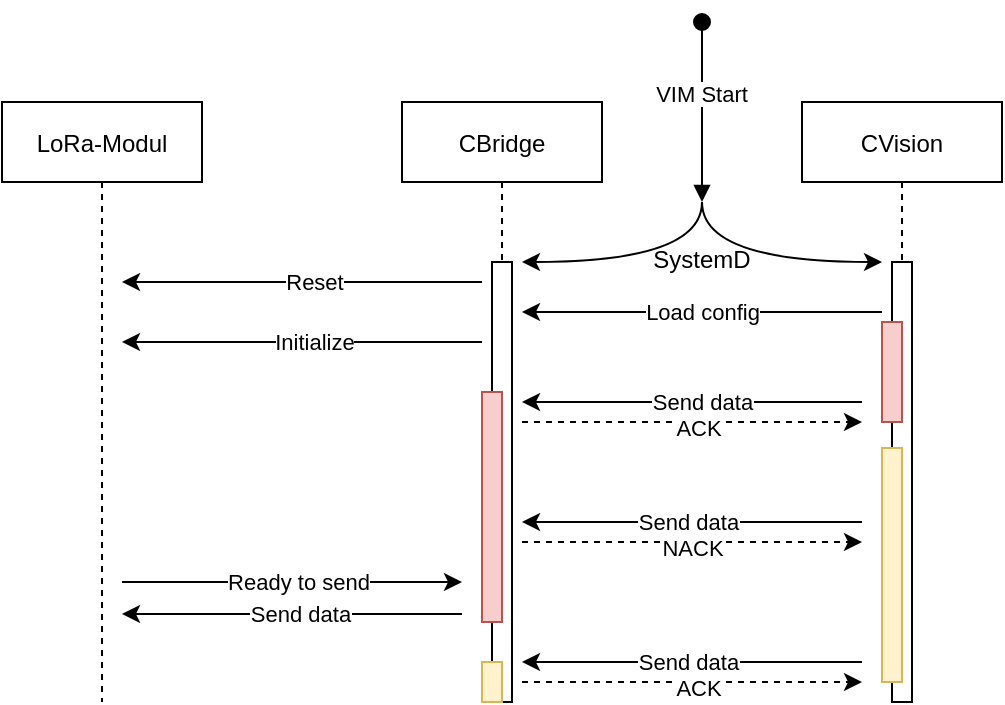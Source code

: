 <mxfile version="16.5.1" type="device"><diagram id="kgpKYQtTHZ0yAKxKKP6v" name="CBridge"><mxGraphModel dx="668" dy="398" grid="1" gridSize="10" guides="1" tooltips="1" connect="1" arrows="1" fold="1" page="1" pageScale="1" pageWidth="827" pageHeight="1169" math="0" shadow="0"><root><mxCell id="0"/><mxCell id="1" parent="0"/><mxCell id="3nuBFxr9cyL0pnOWT2aG-1" value="LoRa-Modul" style="shape=umlLifeline;perimeter=lifelinePerimeter;container=1;collapsible=0;recursiveResize=0;rounded=0;shadow=0;strokeWidth=1;" parent="1" vertex="1"><mxGeometry x="120" y="80" width="100" height="300" as="geometry"/></mxCell><mxCell id="3nuBFxr9cyL0pnOWT2aG-5" value="CBridge" style="shape=umlLifeline;perimeter=lifelinePerimeter;container=1;collapsible=0;recursiveResize=0;rounded=0;shadow=0;strokeWidth=1;" parent="1" vertex="1"><mxGeometry x="320" y="80" width="100" height="300" as="geometry"/></mxCell><mxCell id="3nuBFxr9cyL0pnOWT2aG-6" value="" style="points=[];perimeter=orthogonalPerimeter;rounded=0;shadow=0;strokeWidth=1;" parent="3nuBFxr9cyL0pnOWT2aG-5" vertex="1"><mxGeometry x="45" y="80" width="10" height="220" as="geometry"/></mxCell><mxCell id="QA-j5q51iYKur06Bvhus-22" value="" style="rounded=0;whiteSpace=wrap;html=1;labelBorderColor=none;strokeColor=#b85450;fillColor=#f8cecc;" vertex="1" parent="3nuBFxr9cyL0pnOWT2aG-5"><mxGeometry x="40" y="145" width="10" height="115" as="geometry"/></mxCell><mxCell id="QA-j5q51iYKur06Bvhus-25" value="" style="endArrow=classic;html=1;rounded=0;" edge="1" parent="3nuBFxr9cyL0pnOWT2aG-5"><mxGeometry width="50" height="50" relative="1" as="geometry"><mxPoint x="-140" y="240" as="sourcePoint"/><mxPoint x="30" y="240" as="targetPoint"/></mxGeometry></mxCell><mxCell id="QA-j5q51iYKur06Bvhus-26" value="Ready to send" style="edgeLabel;html=1;align=center;verticalAlign=middle;resizable=0;points=[];" vertex="1" connectable="0" parent="QA-j5q51iYKur06Bvhus-25"><mxGeometry x="0.149" relative="1" as="geometry"><mxPoint x="-10" as="offset"/></mxGeometry></mxCell><mxCell id="QA-j5q51iYKur06Bvhus-38" value="" style="endArrow=classic;html=1;rounded=0;" edge="1" parent="3nuBFxr9cyL0pnOWT2aG-5"><mxGeometry width="50" height="50" relative="1" as="geometry"><mxPoint x="230" y="280" as="sourcePoint"/><mxPoint x="60" y="280" as="targetPoint"/></mxGeometry></mxCell><mxCell id="QA-j5q51iYKur06Bvhus-39" value="Send data" style="edgeLabel;html=1;align=center;verticalAlign=middle;resizable=0;points=[];" vertex="1" connectable="0" parent="QA-j5q51iYKur06Bvhus-38"><mxGeometry x="-0.33" relative="1" as="geometry"><mxPoint x="-30" as="offset"/></mxGeometry></mxCell><mxCell id="QA-j5q51iYKur06Bvhus-1" value="CVision" style="shape=umlLifeline;perimeter=lifelinePerimeter;container=1;collapsible=0;recursiveResize=0;rounded=0;shadow=0;strokeWidth=1;" vertex="1" parent="1"><mxGeometry x="520" y="80" width="100" height="300" as="geometry"/></mxCell><mxCell id="QA-j5q51iYKur06Bvhus-13" value="" style="rounded=0;whiteSpace=wrap;html=1;" vertex="1" parent="QA-j5q51iYKur06Bvhus-1"><mxGeometry x="45" y="80" width="10" height="220" as="geometry"/></mxCell><mxCell id="QA-j5q51iYKur06Bvhus-19" value="" style="endArrow=classic;html=1;rounded=0;" edge="1" parent="QA-j5q51iYKur06Bvhus-1"><mxGeometry width="50" height="50" relative="1" as="geometry"><mxPoint x="30" y="150" as="sourcePoint"/><mxPoint x="-140" y="150" as="targetPoint"/></mxGeometry></mxCell><mxCell id="QA-j5q51iYKur06Bvhus-20" value="Send data" style="edgeLabel;html=1;align=center;verticalAlign=middle;resizable=0;points=[];" vertex="1" connectable="0" parent="QA-j5q51iYKur06Bvhus-19"><mxGeometry x="-0.33" relative="1" as="geometry"><mxPoint x="-23" as="offset"/></mxGeometry></mxCell><mxCell id="QA-j5q51iYKur06Bvhus-37" value="" style="rounded=0;whiteSpace=wrap;html=1;labelBorderColor=none;strokeColor=#d6b656;fillColor=#fff2cc;" vertex="1" parent="QA-j5q51iYKur06Bvhus-1"><mxGeometry x="40" y="173" width="10" height="117" as="geometry"/></mxCell><mxCell id="QA-j5q51iYKur06Bvhus-3" value="VIM Start" style="verticalAlign=bottom;startArrow=oval;endArrow=block;startSize=8;shadow=0;strokeWidth=1;" edge="1" parent="1"><mxGeometry relative="1" as="geometry"><mxPoint x="470" y="40" as="sourcePoint"/><mxPoint x="470" y="130" as="targetPoint"/></mxGeometry></mxCell><mxCell id="QA-j5q51iYKur06Bvhus-8" value="" style="curved=1;endArrow=classic;html=1;rounded=0;" edge="1" parent="1"><mxGeometry width="50" height="50" relative="1" as="geometry"><mxPoint x="470" y="130" as="sourcePoint"/><mxPoint x="380" y="160" as="targetPoint"/><Array as="points"><mxPoint x="470" y="160"/></Array></mxGeometry></mxCell><mxCell id="QA-j5q51iYKur06Bvhus-9" value="" style="curved=1;endArrow=classic;html=1;rounded=0;" edge="1" parent="1"><mxGeometry width="50" height="50" relative="1" as="geometry"><mxPoint x="470" y="130" as="sourcePoint"/><mxPoint x="560" y="160" as="targetPoint"/><Array as="points"><mxPoint x="470" y="160"/></Array></mxGeometry></mxCell><mxCell id="QA-j5q51iYKur06Bvhus-10" value="SystemD" style="text;html=1;align=center;verticalAlign=middle;whiteSpace=wrap;rounded=0;fillColor=none;strokeColor=none;" vertex="1" parent="1"><mxGeometry x="440" y="151" width="60" height="15" as="geometry"/></mxCell><mxCell id="QA-j5q51iYKur06Bvhus-11" value="" style="endArrow=classic;html=1;rounded=0;" edge="1" parent="1"><mxGeometry width="50" height="50" relative="1" as="geometry"><mxPoint x="360" y="170" as="sourcePoint"/><mxPoint x="180" y="170" as="targetPoint"/></mxGeometry></mxCell><mxCell id="QA-j5q51iYKur06Bvhus-12" value="Reset" style="edgeLabel;html=1;align=center;verticalAlign=middle;resizable=0;points=[];labelBorderColor=none;" vertex="1" connectable="0" parent="QA-j5q51iYKur06Bvhus-11"><mxGeometry x="0.619" y="2" relative="1" as="geometry"><mxPoint x="61" y="-2" as="offset"/></mxGeometry></mxCell><mxCell id="QA-j5q51iYKur06Bvhus-14" value="" style="endArrow=classic;html=1;rounded=0;" edge="1" parent="1"><mxGeometry width="50" height="50" relative="1" as="geometry"><mxPoint x="560" y="185" as="sourcePoint"/><mxPoint x="380" y="185" as="targetPoint"/></mxGeometry></mxCell><mxCell id="QA-j5q51iYKur06Bvhus-15" value="Load config" style="edgeLabel;html=1;align=center;verticalAlign=middle;resizable=0;points=[];" vertex="1" connectable="0" parent="QA-j5q51iYKur06Bvhus-14"><mxGeometry x="-0.33" relative="1" as="geometry"><mxPoint x="-30" as="offset"/></mxGeometry></mxCell><mxCell id="QA-j5q51iYKur06Bvhus-16" value="" style="endArrow=classic;html=1;rounded=0;" edge="1" parent="1"><mxGeometry width="50" height="50" relative="1" as="geometry"><mxPoint x="360" y="200" as="sourcePoint"/><mxPoint x="180" y="200" as="targetPoint"/></mxGeometry></mxCell><mxCell id="QA-j5q51iYKur06Bvhus-17" value="Initialize" style="edgeLabel;html=1;align=center;verticalAlign=middle;resizable=0;points=[];labelBorderColor=none;" vertex="1" connectable="0" parent="QA-j5q51iYKur06Bvhus-16"><mxGeometry x="0.619" y="2" relative="1" as="geometry"><mxPoint x="61" y="-2" as="offset"/></mxGeometry></mxCell><mxCell id="QA-j5q51iYKur06Bvhus-29" value="" style="rounded=0;whiteSpace=wrap;html=1;labelBorderColor=none;strokeColor=#b85450;fillColor=#f8cecc;" vertex="1" parent="1"><mxGeometry x="560" y="190" width="10" height="50" as="geometry"/></mxCell><mxCell id="QA-j5q51iYKur06Bvhus-31" value="" style="endArrow=classic;html=1;rounded=0;dashed=1;" edge="1" parent="1"><mxGeometry width="50" height="50" relative="1" as="geometry"><mxPoint x="380" y="240" as="sourcePoint"/><mxPoint x="550" y="240" as="targetPoint"/></mxGeometry></mxCell><mxCell id="QA-j5q51iYKur06Bvhus-32" value="ACK" style="edgeLabel;html=1;align=center;verticalAlign=middle;resizable=0;points=[];" vertex="1" connectable="0" parent="QA-j5q51iYKur06Bvhus-31"><mxGeometry x="0.133" relative="1" as="geometry"><mxPoint x="-9" y="3" as="offset"/></mxGeometry></mxCell><mxCell id="QA-j5q51iYKur06Bvhus-27" value="" style="endArrow=classic;html=1;rounded=0;" edge="1" parent="1"><mxGeometry width="50" height="50" relative="1" as="geometry"><mxPoint x="550" y="290" as="sourcePoint"/><mxPoint x="380" y="290" as="targetPoint"/></mxGeometry></mxCell><mxCell id="QA-j5q51iYKur06Bvhus-28" value="Send data" style="edgeLabel;html=1;align=center;verticalAlign=middle;resizable=0;points=[];" vertex="1" connectable="0" parent="QA-j5q51iYKur06Bvhus-27"><mxGeometry x="-0.33" relative="1" as="geometry"><mxPoint x="-30" as="offset"/></mxGeometry></mxCell><mxCell id="QA-j5q51iYKur06Bvhus-33" value="" style="endArrow=classic;html=1;rounded=0;dashed=1;" edge="1" parent="1"><mxGeometry width="50" height="50" relative="1" as="geometry"><mxPoint x="380" y="300" as="sourcePoint"/><mxPoint x="550" y="300" as="targetPoint"/></mxGeometry></mxCell><mxCell id="QA-j5q51iYKur06Bvhus-34" value="NACK" style="edgeLabel;html=1;align=center;verticalAlign=middle;resizable=0;points=[];" vertex="1" connectable="0" parent="QA-j5q51iYKur06Bvhus-33"><mxGeometry x="0.133" relative="1" as="geometry"><mxPoint x="-12" y="3" as="offset"/></mxGeometry></mxCell><mxCell id="QA-j5q51iYKur06Bvhus-35" value="" style="endArrow=classic;html=1;rounded=0;" edge="1" parent="1"><mxGeometry width="50" height="50" relative="1" as="geometry"><mxPoint x="350" y="336" as="sourcePoint"/><mxPoint x="180" y="336" as="targetPoint"/></mxGeometry></mxCell><mxCell id="QA-j5q51iYKur06Bvhus-36" value="Send data" style="edgeLabel;html=1;align=center;verticalAlign=middle;resizable=0;points=[];" vertex="1" connectable="0" parent="QA-j5q51iYKur06Bvhus-35"><mxGeometry x="-0.33" relative="1" as="geometry"><mxPoint x="-24" as="offset"/></mxGeometry></mxCell><mxCell id="QA-j5q51iYKur06Bvhus-30" value="" style="rounded=0;whiteSpace=wrap;html=1;labelBorderColor=none;strokeColor=#d6b656;fillColor=#fff2cc;" vertex="1" parent="1"><mxGeometry x="360" y="360" width="10" height="20" as="geometry"/></mxCell><mxCell id="QA-j5q51iYKur06Bvhus-40" value="" style="endArrow=classic;html=1;rounded=0;dashed=1;" edge="1" parent="1"><mxGeometry width="50" height="50" relative="1" as="geometry"><mxPoint x="380" y="370" as="sourcePoint"/><mxPoint x="550" y="370" as="targetPoint"/></mxGeometry></mxCell><mxCell id="QA-j5q51iYKur06Bvhus-41" value="ACK" style="edgeLabel;html=1;align=center;verticalAlign=middle;resizable=0;points=[];" vertex="1" connectable="0" parent="QA-j5q51iYKur06Bvhus-40"><mxGeometry x="0.133" relative="1" as="geometry"><mxPoint x="-9" y="3" as="offset"/></mxGeometry></mxCell></root></mxGraphModel></diagram></mxfile>